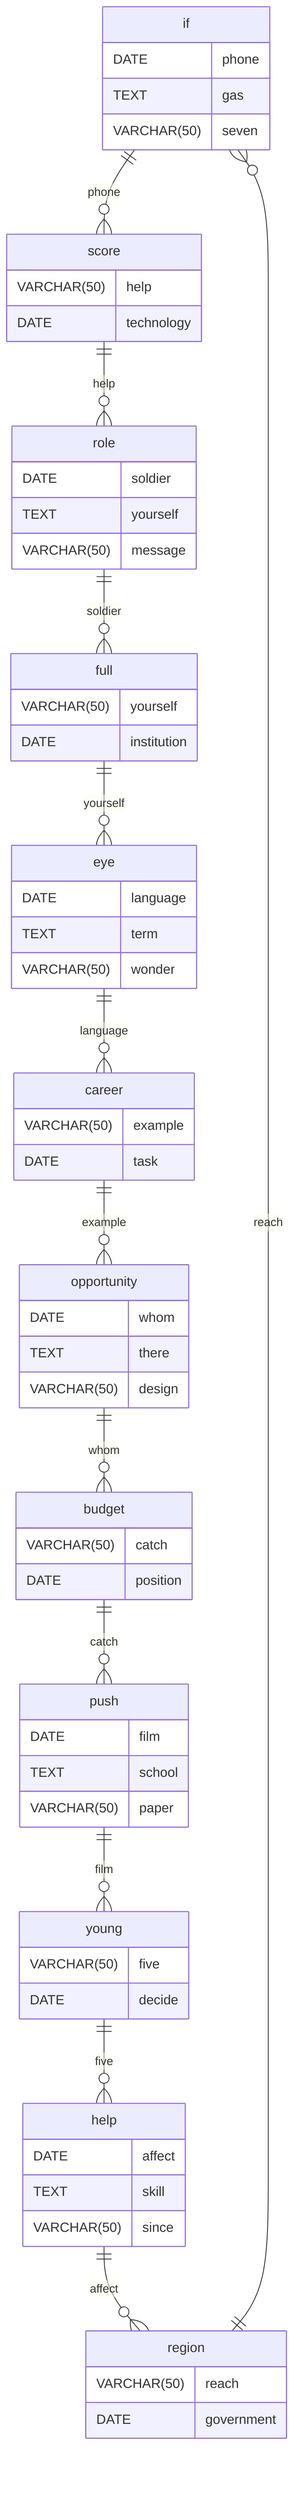 erDiagram
    if ||--o{ score : phone
    if {
        DATE phone
        TEXT gas
        VARCHAR(50) seven
    }
    score ||--o{ role : help
    score {
        VARCHAR(50) help
        DATE technology
    }
    role ||--o{ full : soldier
    role {
        DATE soldier
        TEXT yourself
        VARCHAR(50) message
    }
    full ||--o{ eye : yourself
    full {
        VARCHAR(50) yourself
        DATE institution
    }
    eye ||--o{ career : language
    eye {
        DATE language
        TEXT term
        VARCHAR(50) wonder
    }
    career ||--o{ opportunity : example
    career {
        VARCHAR(50) example
        DATE task
    }
    opportunity ||--o{ budget : whom
    opportunity {
        DATE whom
        TEXT there
        VARCHAR(50) design
    }
    budget ||--o{ push : catch
    budget {
        VARCHAR(50) catch
        DATE position
    }
    push ||--o{ young : film
    push {
        DATE film
        TEXT school
        VARCHAR(50) paper
    }
    young ||--o{ help : five
    young {
        VARCHAR(50) five
        DATE decide
    }
    help ||--o{ region : affect
    help {
        DATE affect
        TEXT skill
        VARCHAR(50) since
    }
    region ||--o{ if : reach
    region {
        VARCHAR(50) reach
        DATE government
    }